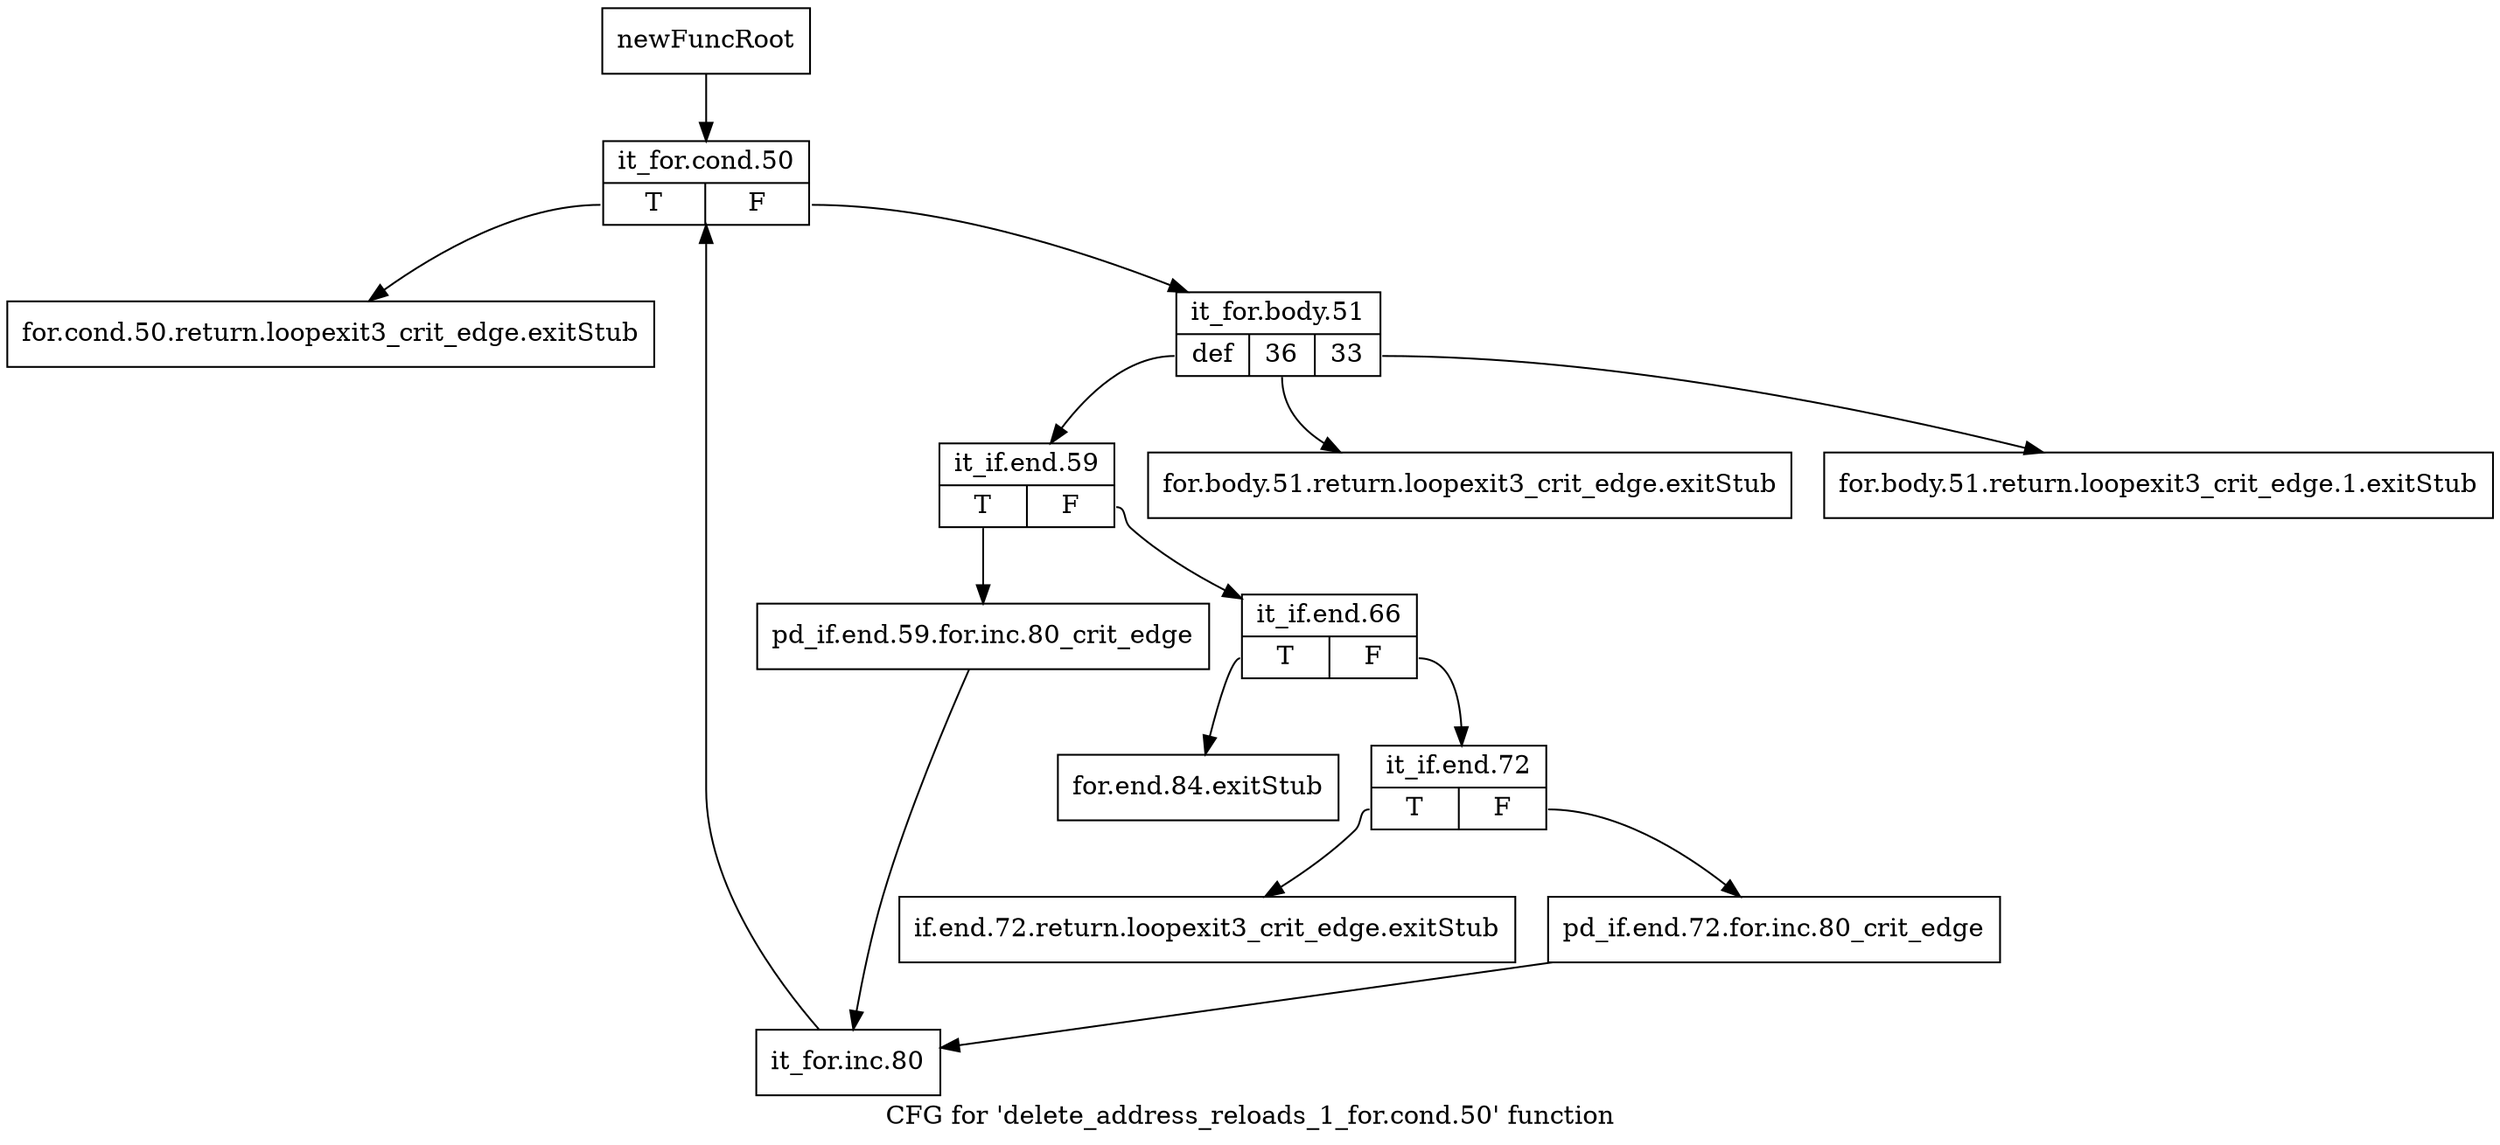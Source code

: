 digraph "CFG for 'delete_address_reloads_1_for.cond.50' function" {
	label="CFG for 'delete_address_reloads_1_for.cond.50' function";

	Node0xbf99750 [shape=record,label="{newFuncRoot}"];
	Node0xbf99750 -> Node0xbf99930;
	Node0xbf997a0 [shape=record,label="{for.cond.50.return.loopexit3_crit_edge.exitStub}"];
	Node0xbf997f0 [shape=record,label="{for.body.51.return.loopexit3_crit_edge.exitStub}"];
	Node0xbf99840 [shape=record,label="{for.body.51.return.loopexit3_crit_edge.1.exitStub}"];
	Node0xbf99890 [shape=record,label="{for.end.84.exitStub}"];
	Node0xbf998e0 [shape=record,label="{if.end.72.return.loopexit3_crit_edge.exitStub}"];
	Node0xbf99930 [shape=record,label="{it_for.cond.50|{<s0>T|<s1>F}}"];
	Node0xbf99930:s0 -> Node0xbf997a0;
	Node0xbf99930:s1 -> Node0xbf99980;
	Node0xbf99980 [shape=record,label="{it_for.body.51|{<s0>def|<s1>36|<s2>33}}"];
	Node0xbf99980:s0 -> Node0xbf999d0;
	Node0xbf99980:s1 -> Node0xbf997f0;
	Node0xbf99980:s2 -> Node0xbf99840;
	Node0xbf999d0 [shape=record,label="{it_if.end.59|{<s0>T|<s1>F}}"];
	Node0xbf999d0:s0 -> Node0xbf99b10;
	Node0xbf999d0:s1 -> Node0xbf99a20;
	Node0xbf99a20 [shape=record,label="{it_if.end.66|{<s0>T|<s1>F}}"];
	Node0xbf99a20:s0 -> Node0xbf99890;
	Node0xbf99a20:s1 -> Node0xbf99a70;
	Node0xbf99a70 [shape=record,label="{it_if.end.72|{<s0>T|<s1>F}}"];
	Node0xbf99a70:s0 -> Node0xbf998e0;
	Node0xbf99a70:s1 -> Node0xbf99ac0;
	Node0xbf99ac0 [shape=record,label="{pd_if.end.72.for.inc.80_crit_edge}"];
	Node0xbf99ac0 -> Node0xbf99b60;
	Node0xbf99b10 [shape=record,label="{pd_if.end.59.for.inc.80_crit_edge}"];
	Node0xbf99b10 -> Node0xbf99b60;
	Node0xbf99b60 [shape=record,label="{it_for.inc.80}"];
	Node0xbf99b60 -> Node0xbf99930;
}
